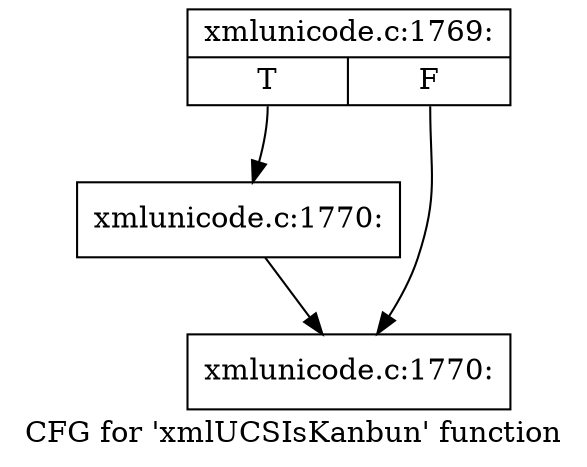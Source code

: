 digraph "CFG for 'xmlUCSIsKanbun' function" {
	label="CFG for 'xmlUCSIsKanbun' function";

	Node0x4e53980 [shape=record,label="{xmlunicode.c:1769:|{<s0>T|<s1>F}}"];
	Node0x4e53980:s0 -> Node0x4e52460;
	Node0x4e53980:s1 -> Node0x4e53740;
	Node0x4e52460 [shape=record,label="{xmlunicode.c:1770:}"];
	Node0x4e52460 -> Node0x4e53740;
	Node0x4e53740 [shape=record,label="{xmlunicode.c:1770:}"];
}
